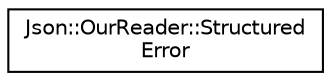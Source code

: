 digraph "类继承关系图"
{
 // LATEX_PDF_SIZE
  edge [fontname="Helvetica",fontsize="10",labelfontname="Helvetica",labelfontsize="10"];
  node [fontname="Helvetica",fontsize="10",shape=record];
  rankdir="LR";
  Node0 [label="Json::OurReader::Structured\lError",height=0.2,width=0.4,color="black", fillcolor="white", style="filled",URL="$structJson_1_1OurReader_1_1StructuredError.html",tooltip=" "];
}
